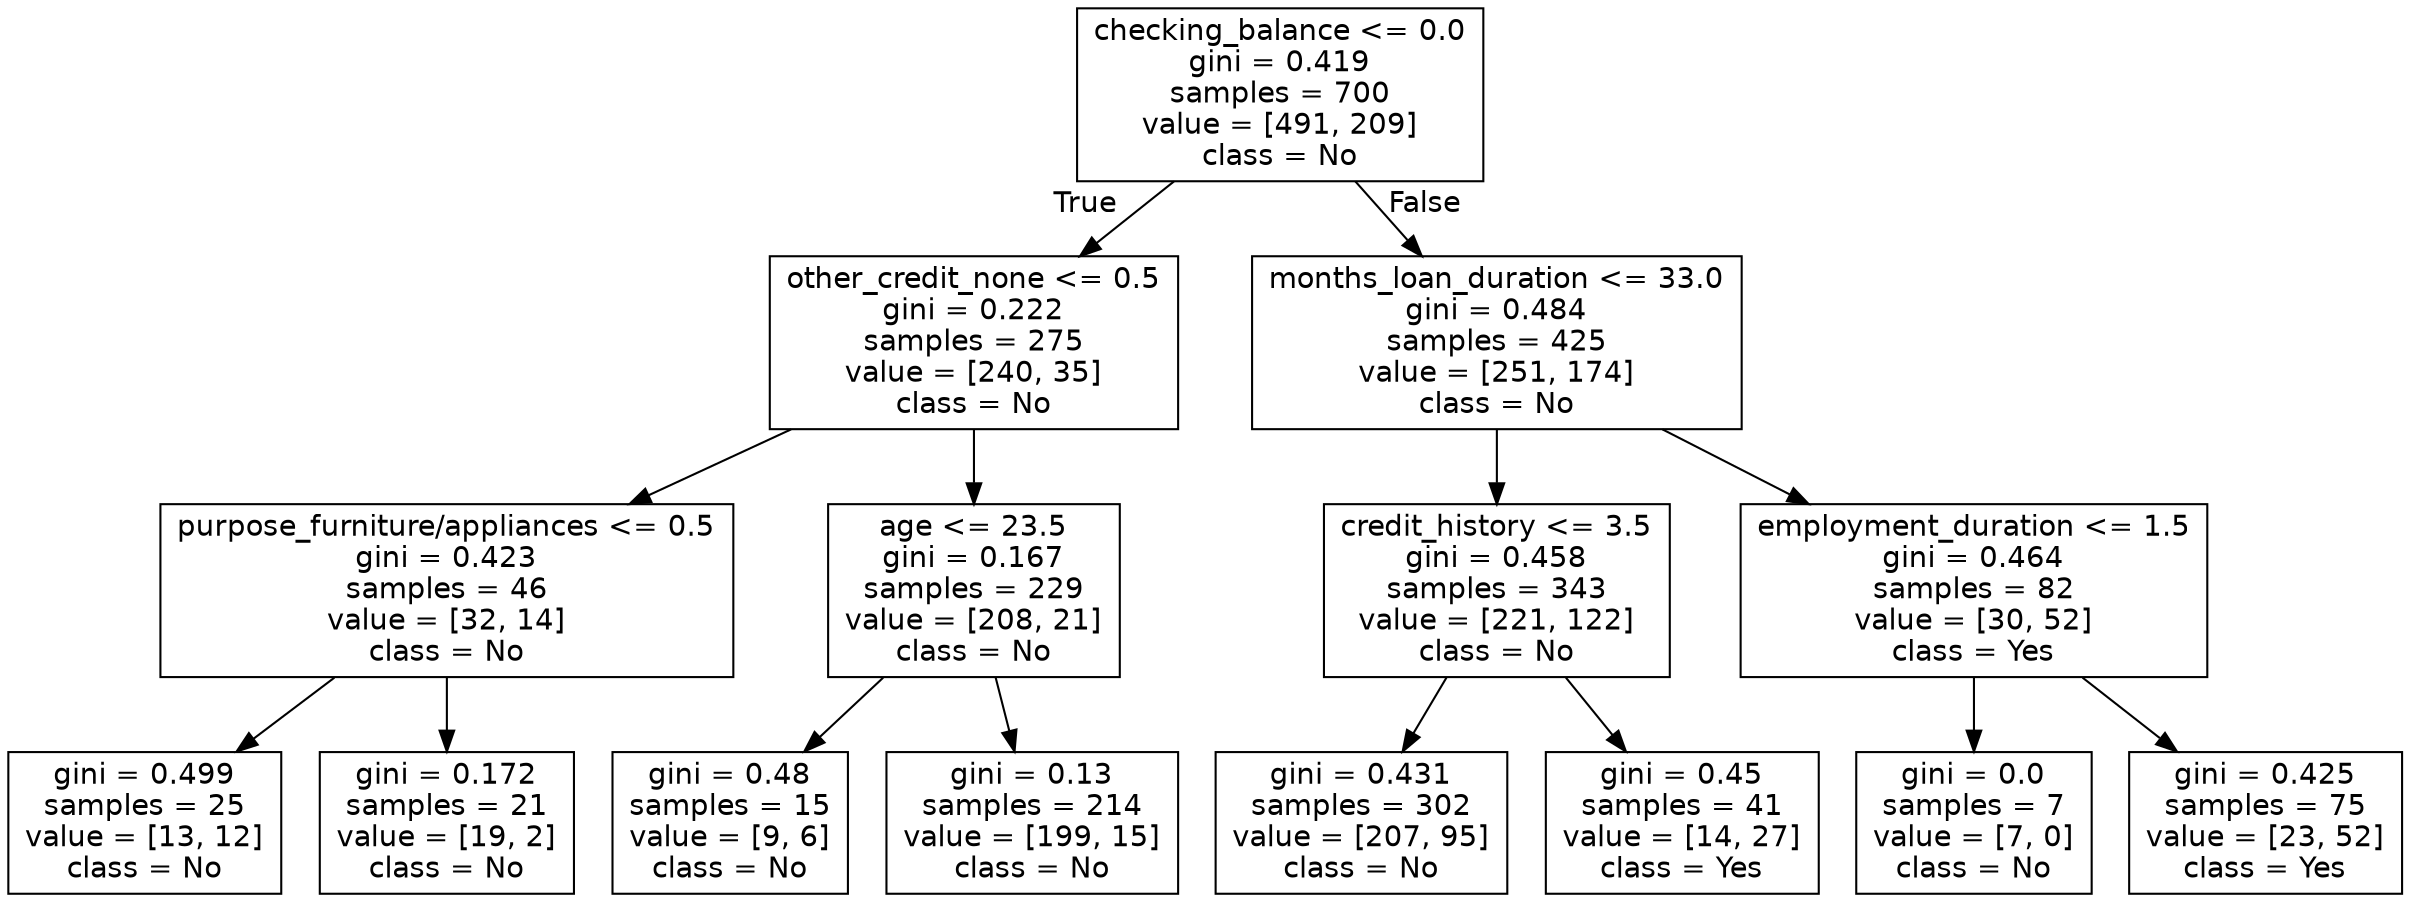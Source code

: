 digraph Tree {
node [shape=box, fontname="helvetica"] ;
edge [fontname="helvetica"] ;
0 [label="checking_balance <= 0.0\ngini = 0.419\nsamples = 700\nvalue = [491, 209]\nclass = No"] ;
1 [label="other_credit_none <= 0.5\ngini = 0.222\nsamples = 275\nvalue = [240, 35]\nclass = No"] ;
0 -> 1 [labeldistance=2.5, labelangle=45, headlabel="True"] ;
2 [label="purpose_furniture/appliances <= 0.5\ngini = 0.423\nsamples = 46\nvalue = [32, 14]\nclass = No"] ;
1 -> 2 ;
3 [label="gini = 0.499\nsamples = 25\nvalue = [13, 12]\nclass = No"] ;
2 -> 3 ;
4 [label="gini = 0.172\nsamples = 21\nvalue = [19, 2]\nclass = No"] ;
2 -> 4 ;
5 [label="age <= 23.5\ngini = 0.167\nsamples = 229\nvalue = [208, 21]\nclass = No"] ;
1 -> 5 ;
6 [label="gini = 0.48\nsamples = 15\nvalue = [9, 6]\nclass = No"] ;
5 -> 6 ;
7 [label="gini = 0.13\nsamples = 214\nvalue = [199, 15]\nclass = No"] ;
5 -> 7 ;
8 [label="months_loan_duration <= 33.0\ngini = 0.484\nsamples = 425\nvalue = [251, 174]\nclass = No"] ;
0 -> 8 [labeldistance=2.5, labelangle=-45, headlabel="False"] ;
9 [label="credit_history <= 3.5\ngini = 0.458\nsamples = 343\nvalue = [221, 122]\nclass = No"] ;
8 -> 9 ;
10 [label="gini = 0.431\nsamples = 302\nvalue = [207, 95]\nclass = No"] ;
9 -> 10 ;
11 [label="gini = 0.45\nsamples = 41\nvalue = [14, 27]\nclass = Yes"] ;
9 -> 11 ;
12 [label="employment_duration <= 1.5\ngini = 0.464\nsamples = 82\nvalue = [30, 52]\nclass = Yes"] ;
8 -> 12 ;
13 [label="gini = 0.0\nsamples = 7\nvalue = [7, 0]\nclass = No"] ;
12 -> 13 ;
14 [label="gini = 0.425\nsamples = 75\nvalue = [23, 52]\nclass = Yes"] ;
12 -> 14 ;
}
